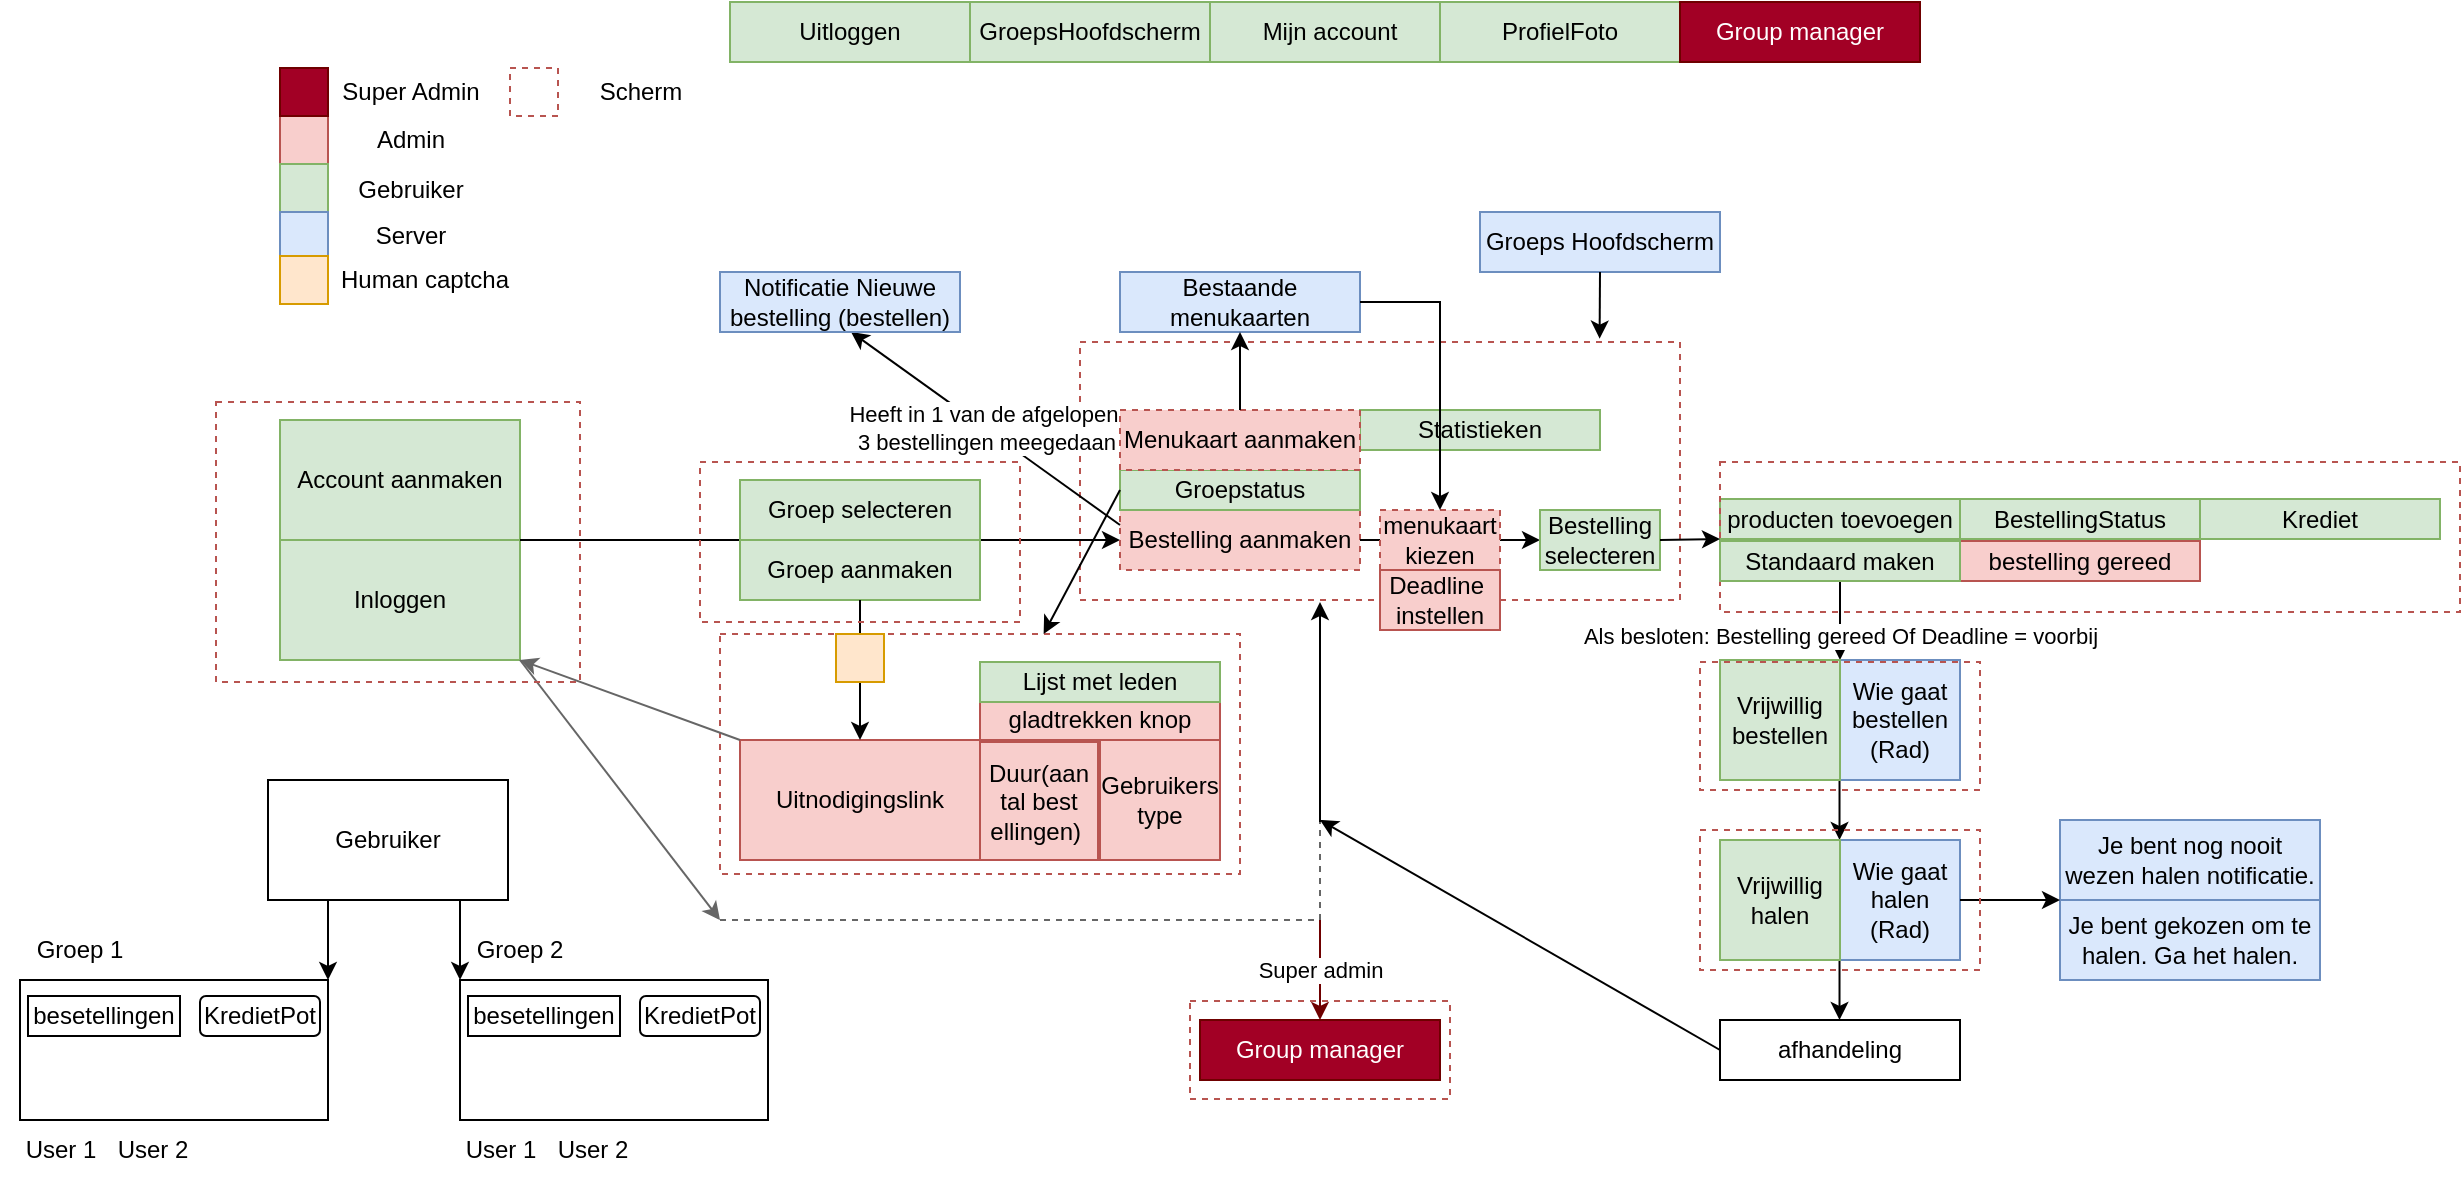 <mxfile version="20.2.3" type="device"><diagram id="kc3zk27PT6naIi9kHth2" name="Pagina-1"><mxGraphModel dx="1692" dy="1710" grid="1" gridSize="10" guides="1" tooltips="1" connect="1" arrows="1" fold="1" page="1" pageScale="1" pageWidth="827" pageHeight="1169" math="0" shadow="0"><root><mxCell id="0"/><mxCell id="1" parent="0"/><mxCell id="I2flffv3kCXKf_Up8QMi-3" value="" style="rounded=0;whiteSpace=wrap;html=1;dashed=1;fillColor=none;fillStyle=cross-hatch;strokeColor=#b85450;" parent="1" vertex="1"><mxGeometry x="-450" y="246" width="260" height="120" as="geometry"/></mxCell><mxCell id="I2flffv3kCXKf_Up8QMi-28" value="" style="rounded=0;whiteSpace=wrap;html=1;dashed=1;fillColor=none;fillStyle=cross-hatch;strokeColor=#b85450;" parent="1" vertex="1"><mxGeometry x="-270" y="100" width="300" height="129" as="geometry"/></mxCell><mxCell id="AkEBA-Ry-FAzgnAD9r9O-8" value="Account aanmaken" style="rounded=0;whiteSpace=wrap;html=1;fillColor=#d5e8d4;strokeColor=#82b366;" parent="1" vertex="1"><mxGeometry x="-670" y="139" width="120" height="60" as="geometry"/></mxCell><mxCell id="AkEBA-Ry-FAzgnAD9r9O-9" value="Inloggen" style="rounded=0;whiteSpace=wrap;html=1;fillColor=#d5e8d4;strokeColor=#82b366;" parent="1" vertex="1"><mxGeometry x="-670" y="199" width="120" height="60" as="geometry"/></mxCell><mxCell id="AkEBA-Ry-FAzgnAD9r9O-10" value="" style="endArrow=none;html=1;rounded=0;exitX=1;exitY=0;exitDx=0;exitDy=0;" parent="1" source="AkEBA-Ry-FAzgnAD9r9O-9" edge="1"><mxGeometry width="50" height="50" relative="1" as="geometry"><mxPoint x="-400" y="369" as="sourcePoint"/><mxPoint x="-440" y="199" as="targetPoint"/></mxGeometry></mxCell><mxCell id="AkEBA-Ry-FAzgnAD9r9O-11" value="Groep selecteren" style="rounded=0;whiteSpace=wrap;html=1;fillColor=#d5e8d4;strokeColor=#82b366;" parent="1" vertex="1"><mxGeometry x="-440" y="169" width="120" height="30" as="geometry"/></mxCell><mxCell id="AkEBA-Ry-FAzgnAD9r9O-12" value="Uitnodigingslink" style="rounded=0;whiteSpace=wrap;html=1;fillColor=#f8cecc;strokeColor=#b85450;" parent="1" vertex="1"><mxGeometry x="-440" y="299" width="120" height="60" as="geometry"/></mxCell><mxCell id="AkEBA-Ry-FAzgnAD9r9O-13" value="Duur(aan&lt;br&gt;tal best&lt;br&gt;ellingen)&amp;nbsp;" style="whiteSpace=wrap;html=1;aspect=fixed;fillColor=#f8cecc;strokeColor=#b85450;" parent="1" vertex="1"><mxGeometry x="-320" y="300" width="59" height="59" as="geometry"/></mxCell><mxCell id="AkEBA-Ry-FAzgnAD9r9O-14" value="" style="endArrow=classic;html=1;rounded=0;exitX=0;exitY=0;exitDx=0;exitDy=0;entryX=1;entryY=1;entryDx=0;entryDy=0;fillColor=#f5f5f5;strokeColor=#666666;gradientColor=#b3b3b3;" parent="1" source="AkEBA-Ry-FAzgnAD9r9O-12" target="AkEBA-Ry-FAzgnAD9r9O-9" edge="1"><mxGeometry width="50" height="50" relative="1" as="geometry"><mxPoint x="-400" y="369" as="sourcePoint"/><mxPoint x="-560" y="249" as="targetPoint"/></mxGeometry></mxCell><mxCell id="AkEBA-Ry-FAzgnAD9r9O-15" value="" style="endArrow=classic;html=1;rounded=0;exitX=1;exitY=1;exitDx=0;exitDy=0;" parent="1" source="AkEBA-Ry-FAzgnAD9r9O-11" edge="1"><mxGeometry width="50" height="50" relative="1" as="geometry"><mxPoint x="-400" y="369" as="sourcePoint"/><mxPoint x="-250" y="199" as="targetPoint"/></mxGeometry></mxCell><mxCell id="AkEBA-Ry-FAzgnAD9r9O-16" value="Bestelling aanmaken" style="rounded=0;whiteSpace=wrap;html=1;fillColor=#f8cecc;strokeColor=#b85450;dashed=1;" parent="1" vertex="1"><mxGeometry x="-250" y="184" width="120" height="30" as="geometry"/></mxCell><mxCell id="AkEBA-Ry-FAzgnAD9r9O-17" value="producten toevoegen" style="rounded=0;whiteSpace=wrap;html=1;fillColor=#d5e8d4;strokeColor=#82b366;" parent="1" vertex="1"><mxGeometry x="50" y="178.5" width="120" height="20" as="geometry"/></mxCell><mxCell id="AkEBA-Ry-FAzgnAD9r9O-18" value="" style="endArrow=classic;html=1;rounded=0;exitX=1;exitY=0.5;exitDx=0;exitDy=0;entryX=0;entryY=0.5;entryDx=0;entryDy=0;" parent="1" target="AkEBA-Ry-FAzgnAD9r9O-29" edge="1"><mxGeometry width="50" height="50" relative="1" as="geometry"><mxPoint x="-130" y="199" as="sourcePoint"/><mxPoint x="-60" y="199" as="targetPoint"/></mxGeometry></mxCell><mxCell id="AkEBA-Ry-FAzgnAD9r9O-19" value="Statistieken" style="rounded=0;whiteSpace=wrap;html=1;fillColor=#d5e8d4;strokeColor=#82b366;" parent="1" vertex="1"><mxGeometry x="-130" y="134" width="120" height="20" as="geometry"/></mxCell><mxCell id="AkEBA-Ry-FAzgnAD9r9O-21" value="Als besloten: Bestelling gereed Of Deadline = voorbij" style="endArrow=classic;html=1;rounded=0;exitX=0.5;exitY=1;exitDx=0;exitDy=0;" parent="1" source="AkEBA-Ry-FAzgnAD9r9O-88" edge="1"><mxGeometry x="0.4" width="50" height="50" relative="1" as="geometry"><mxPoint x="110" y="230" as="sourcePoint"/><mxPoint x="110" y="259" as="targetPoint"/><mxPoint as="offset"/></mxGeometry></mxCell><mxCell id="AkEBA-Ry-FAzgnAD9r9O-22" value="Wie gaat bestellen (Rad)" style="rounded=0;whiteSpace=wrap;html=1;fillColor=#dae8fc;strokeColor=#6c8ebf;" parent="1" vertex="1"><mxGeometry x="110" y="259" width="60" height="60" as="geometry"/></mxCell><mxCell id="AkEBA-Ry-FAzgnAD9r9O-23" value="Wie gaat halen&lt;br&gt;(Rad)" style="rounded=0;whiteSpace=wrap;html=1;fillColor=#dae8fc;strokeColor=#6c8ebf;" parent="1" vertex="1"><mxGeometry x="110" y="349" width="60" height="60" as="geometry"/></mxCell><mxCell id="AkEBA-Ry-FAzgnAD9r9O-24" value="" style="endArrow=classic;html=1;rounded=0;exitX=0.5;exitY=1;exitDx=0;exitDy=0;" parent="1" edge="1"><mxGeometry width="50" height="50" relative="1" as="geometry"><mxPoint x="109.76" y="319" as="sourcePoint"/><mxPoint x="109.76" y="349.0" as="targetPoint"/></mxGeometry></mxCell><mxCell id="AkEBA-Ry-FAzgnAD9r9O-26" value="afhandeling" style="rounded=0;whiteSpace=wrap;html=1;" parent="1" vertex="1"><mxGeometry x="50" y="439" width="120" height="30" as="geometry"/></mxCell><mxCell id="AkEBA-Ry-FAzgnAD9r9O-27" value="Gebruikers&lt;br&gt;type" style="whiteSpace=wrap;html=1;aspect=fixed;fillColor=#f8cecc;strokeColor=#b85450;" parent="1" vertex="1"><mxGeometry x="-260" y="299" width="60" height="60" as="geometry"/></mxCell><mxCell id="AkEBA-Ry-FAzgnAD9r9O-28" value="Groep aanmaken" style="rounded=0;whiteSpace=wrap;html=1;fillColor=#d5e8d4;strokeColor=#82b366;" parent="1" vertex="1"><mxGeometry x="-440" y="199" width="120" height="30" as="geometry"/></mxCell><mxCell id="AkEBA-Ry-FAzgnAD9r9O-29" value="Bestelling selecteren" style="rounded=0;whiteSpace=wrap;html=1;fillColor=#d5e8d4;strokeColor=#82b366;" parent="1" vertex="1"><mxGeometry x="-40" y="184" width="60" height="30" as="geometry"/></mxCell><mxCell id="AkEBA-Ry-FAzgnAD9r9O-30" value="" style="endArrow=classic;html=1;rounded=0;fillColor=#f5f5f5;strokeColor=#666666;gradientColor=#b3b3b3;" parent="1" edge="1"><mxGeometry width="50" height="50" relative="1" as="geometry"><mxPoint x="-550" y="259" as="sourcePoint"/><mxPoint x="-450" y="389.0" as="targetPoint"/></mxGeometry></mxCell><mxCell id="AkEBA-Ry-FAzgnAD9r9O-31" value="" style="endArrow=classic;html=1;rounded=0;strokeColor=#000000;exitX=1;exitY=0.5;exitDx=0;exitDy=0;startArrow=none;" parent="1" source="AkEBA-Ry-FAzgnAD9r9O-88" edge="1"><mxGeometry width="50" height="50" relative="1" as="geometry"><mxPoint x="-60" y="298.5" as="sourcePoint"/><mxPoint x="60" y="209.5" as="targetPoint"/></mxGeometry></mxCell><mxCell id="AkEBA-Ry-FAzgnAD9r9O-34" value="" style="endArrow=none;dashed=1;html=1;rounded=0;strokeColor=#666666;fillColor=#f5f5f5;gradientColor=#b3b3b3;" parent="1" edge="1"><mxGeometry width="50" height="50" relative="1" as="geometry"><mxPoint x="-450" y="389.0" as="sourcePoint"/><mxPoint x="-150" y="389.0" as="targetPoint"/></mxGeometry></mxCell><mxCell id="AkEBA-Ry-FAzgnAD9r9O-37" value="" style="endArrow=none;dashed=1;html=1;rounded=0;fontFamily=Helvetica;strokeColor=#666666;fillColor=#f5f5f5;gradientColor=#b3b3b3;" parent="1" edge="1"><mxGeometry width="50" height="50" relative="1" as="geometry"><mxPoint x="-150" y="389.0" as="sourcePoint"/><mxPoint x="-150" y="339.0" as="targetPoint"/></mxGeometry></mxCell><mxCell id="AkEBA-Ry-FAzgnAD9r9O-38" value="" style="endArrow=classic;html=1;rounded=0;fontFamily=Helvetica;strokeColor=#000000;exitX=0.5;exitY=1;exitDx=0;exitDy=0;fillColor=#f5f5f5;gradientColor=#b3b3b3;" parent="1" source="AkEBA-Ry-FAzgnAD9r9O-28" target="AkEBA-Ry-FAzgnAD9r9O-12" edge="1"><mxGeometry width="50" height="50" relative="1" as="geometry"><mxPoint x="-330" y="289" as="sourcePoint"/><mxPoint x="-280" y="239" as="targetPoint"/></mxGeometry></mxCell><mxCell id="AkEBA-Ry-FAzgnAD9r9O-39" value="" style="endArrow=classic;html=1;rounded=0;exitX=0;exitY=0.5;exitDx=0;exitDy=0;fillColor=#d5e8d4;strokeColor=#000000;" parent="1" source="AkEBA-Ry-FAzgnAD9r9O-26" edge="1"><mxGeometry width="50" height="50" relative="1" as="geometry"><mxPoint x="50" y="469" as="sourcePoint"/><mxPoint x="-150" y="339.0" as="targetPoint"/></mxGeometry></mxCell><mxCell id="AkEBA-Ry-FAzgnAD9r9O-40" value="Gebruiker" style="rounded=0;whiteSpace=wrap;html=1;" parent="1" vertex="1"><mxGeometry x="-676" y="319" width="120" height="60" as="geometry"/></mxCell><mxCell id="AkEBA-Ry-FAzgnAD9r9O-41" value="" style="rounded=0;whiteSpace=wrap;html=1;" parent="1" vertex="1"><mxGeometry x="-800" y="419" width="154" height="70" as="geometry"/></mxCell><mxCell id="AkEBA-Ry-FAzgnAD9r9O-42" value="" style="shape=image;verticalLabelPosition=bottom;labelBackgroundColor=default;verticalAlign=top;aspect=fixed;imageAspect=0;image=https://upload.wikimedia.org/wikipedia/commons/9/99/Sample_User_Icon.png;" parent="1" vertex="1"><mxGeometry x="-796" y="457" width="32" height="32" as="geometry"/></mxCell><mxCell id="AkEBA-Ry-FAzgnAD9r9O-43" value="" style="shape=image;verticalLabelPosition=bottom;labelBackgroundColor=default;verticalAlign=top;aspect=fixed;imageAspect=0;image=https://upload.wikimedia.org/wikipedia/commons/9/99/Sample_User_Icon.png;" parent="1" vertex="1"><mxGeometry x="-750" y="457" width="32" height="32" as="geometry"/></mxCell><mxCell id="AkEBA-Ry-FAzgnAD9r9O-44" value="User 1" style="text;html=1;align=center;verticalAlign=middle;resizable=0;points=[];autosize=1;strokeColor=none;fillColor=none;" parent="1" vertex="1"><mxGeometry x="-810" y="489" width="60" height="30" as="geometry"/></mxCell><mxCell id="AkEBA-Ry-FAzgnAD9r9O-45" value="User 2" style="text;html=1;align=center;verticalAlign=middle;resizable=0;points=[];autosize=1;strokeColor=none;fillColor=none;" parent="1" vertex="1"><mxGeometry x="-764" y="489" width="60" height="30" as="geometry"/></mxCell><mxCell id="AkEBA-Ry-FAzgnAD9r9O-46" value="Groep 1" style="text;html=1;strokeColor=none;fillColor=none;align=center;verticalAlign=middle;whiteSpace=wrap;rounded=0;" parent="1" vertex="1"><mxGeometry x="-800" y="389" width="60" height="30" as="geometry"/></mxCell><mxCell id="AkEBA-Ry-FAzgnAD9r9O-47" value="" style="endArrow=classic;html=1;rounded=0;exitX=0;exitY=1;exitDx=0;exitDy=0;entryX=0.75;entryY=0;entryDx=0;entryDy=0;" parent="1" edge="1"><mxGeometry width="50" height="50" relative="1" as="geometry"><mxPoint x="-580" y="379.0" as="sourcePoint"/><mxPoint x="-580" y="419.0" as="targetPoint"/></mxGeometry></mxCell><mxCell id="AkEBA-Ry-FAzgnAD9r9O-48" value="" style="endArrow=classic;html=1;rounded=0;exitX=0;exitY=1;exitDx=0;exitDy=0;entryX=0.75;entryY=0;entryDx=0;entryDy=0;" parent="1" edge="1"><mxGeometry width="50" height="50" relative="1" as="geometry"><mxPoint x="-646" y="379.0" as="sourcePoint"/><mxPoint x="-646" y="419.0" as="targetPoint"/></mxGeometry></mxCell><mxCell id="AkEBA-Ry-FAzgnAD9r9O-49" value="besetellingen" style="rounded=0;whiteSpace=wrap;html=1;" parent="1" vertex="1"><mxGeometry x="-796" y="427" width="76" height="20" as="geometry"/></mxCell><mxCell id="AkEBA-Ry-FAzgnAD9r9O-50" value="KredietPot" style="rounded=1;whiteSpace=wrap;html=1;" parent="1" vertex="1"><mxGeometry x="-710" y="427" width="60" height="20" as="geometry"/></mxCell><mxCell id="AkEBA-Ry-FAzgnAD9r9O-51" value="" style="shape=image;verticalLabelPosition=bottom;labelBackgroundColor=default;verticalAlign=top;aspect=fixed;imageAspect=0;image=https://upload.wikimedia.org/wikipedia/commons/9/99/Sample_User_Icon.png;" parent="1" vertex="1"><mxGeometry x="-702" y="457" width="32" height="32" as="geometry"/></mxCell><mxCell id="AkEBA-Ry-FAzgnAD9r9O-52" value="" style="rounded=0;whiteSpace=wrap;html=1;" parent="1" vertex="1"><mxGeometry x="-580" y="419" width="154" height="70" as="geometry"/></mxCell><mxCell id="AkEBA-Ry-FAzgnAD9r9O-53" value="" style="shape=image;verticalLabelPosition=bottom;labelBackgroundColor=default;verticalAlign=top;aspect=fixed;imageAspect=0;image=https://upload.wikimedia.org/wikipedia/commons/9/99/Sample_User_Icon.png;" parent="1" vertex="1"><mxGeometry x="-576" y="457" width="32" height="32" as="geometry"/></mxCell><mxCell id="AkEBA-Ry-FAzgnAD9r9O-54" value="" style="shape=image;verticalLabelPosition=bottom;labelBackgroundColor=default;verticalAlign=top;aspect=fixed;imageAspect=0;image=https://upload.wikimedia.org/wikipedia/commons/9/99/Sample_User_Icon.png;" parent="1" vertex="1"><mxGeometry x="-530" y="457" width="32" height="32" as="geometry"/></mxCell><mxCell id="AkEBA-Ry-FAzgnAD9r9O-55" value="User 1" style="text;html=1;align=center;verticalAlign=middle;resizable=0;points=[];autosize=1;strokeColor=none;fillColor=none;" parent="1" vertex="1"><mxGeometry x="-590" y="489" width="60" height="30" as="geometry"/></mxCell><mxCell id="AkEBA-Ry-FAzgnAD9r9O-56" value="User 2" style="text;html=1;align=center;verticalAlign=middle;resizable=0;points=[];autosize=1;strokeColor=none;fillColor=none;" parent="1" vertex="1"><mxGeometry x="-544" y="489" width="60" height="30" as="geometry"/></mxCell><mxCell id="AkEBA-Ry-FAzgnAD9r9O-57" value="Groep 2" style="text;html=1;strokeColor=none;fillColor=none;align=center;verticalAlign=middle;whiteSpace=wrap;rounded=0;" parent="1" vertex="1"><mxGeometry x="-580" y="389" width="60" height="30" as="geometry"/></mxCell><mxCell id="AkEBA-Ry-FAzgnAD9r9O-58" value="besetellingen" style="rounded=0;whiteSpace=wrap;html=1;" parent="1" vertex="1"><mxGeometry x="-576" y="427" width="76" height="20" as="geometry"/></mxCell><mxCell id="AkEBA-Ry-FAzgnAD9r9O-59" value="KredietPot" style="rounded=1;whiteSpace=wrap;html=1;" parent="1" vertex="1"><mxGeometry x="-490" y="427" width="60" height="20" as="geometry"/></mxCell><mxCell id="AkEBA-Ry-FAzgnAD9r9O-60" value="" style="shape=image;verticalLabelPosition=bottom;labelBackgroundColor=default;verticalAlign=top;aspect=fixed;imageAspect=0;image=https://upload.wikimedia.org/wikipedia/commons/9/99/Sample_User_Icon.png;" parent="1" vertex="1"><mxGeometry x="-482" y="457" width="32" height="32" as="geometry"/></mxCell><mxCell id="AkEBA-Ry-FAzgnAD9r9O-64" value="" style="endArrow=classic;html=1;rounded=0;exitX=0.5;exitY=1;exitDx=0;exitDy=0;" parent="1" edge="1"><mxGeometry width="50" height="50" relative="1" as="geometry"><mxPoint x="109.76" y="409.0" as="sourcePoint"/><mxPoint x="109.76" y="439.0" as="targetPoint"/></mxGeometry></mxCell><mxCell id="AkEBA-Ry-FAzgnAD9r9O-65" value="Vrijwillig halen" style="rounded=0;whiteSpace=wrap;html=1;fillColor=#d5e8d4;strokeColor=#82b366;" parent="1" vertex="1"><mxGeometry x="50" y="349" width="60" height="60" as="geometry"/></mxCell><mxCell id="AkEBA-Ry-FAzgnAD9r9O-66" value="Groepstatus" style="rounded=0;whiteSpace=wrap;html=1;fillColor=#d5e8d4;strokeColor=#82b366;" parent="1" vertex="1"><mxGeometry x="-250" y="164" width="120" height="20" as="geometry"/></mxCell><mxCell id="AkEBA-Ry-FAzgnAD9r9O-67" value="Group manager" style="rounded=0;whiteSpace=wrap;html=1;fillColor=#a20025;fontColor=#ffffff;strokeColor=#6F0000;" parent="1" vertex="1"><mxGeometry x="-210" y="439" width="120" height="30" as="geometry"/></mxCell><mxCell id="AkEBA-Ry-FAzgnAD9r9O-68" value="Super admin" style="endArrow=classic;html=1;rounded=0;strokeColor=#6F0000;fontFamily=Helvetica;fillColor=#a20025;" parent="1" target="AkEBA-Ry-FAzgnAD9r9O-67" edge="1"><mxGeometry width="50" height="50" relative="1" as="geometry"><mxPoint x="-150" y="389.0" as="sourcePoint"/><mxPoint x="-240.0" y="224" as="targetPoint"/></mxGeometry></mxCell><mxCell id="AkEBA-Ry-FAzgnAD9r9O-69" value="Heeft in 1 van de afgelopen&amp;nbsp;&lt;br&gt;3 bestellingen meegedaan" style="endArrow=classic;html=1;rounded=0;exitX=0;exitY=0.25;exitDx=0;exitDy=0;entryX=0.546;entryY=1;entryDx=0;entryDy=0;entryPerimeter=0;" parent="1" source="AkEBA-Ry-FAzgnAD9r9O-16" target="AkEBA-Ry-FAzgnAD9r9O-70" edge="1"><mxGeometry width="50" height="50" relative="1" as="geometry"><mxPoint x="-130" y="379" as="sourcePoint"/><mxPoint x="-325" y="144.0" as="targetPoint"/></mxGeometry></mxCell><mxCell id="AkEBA-Ry-FAzgnAD9r9O-70" value="Notificatie Nieuwe bestelling (bestellen)" style="rounded=0;whiteSpace=wrap;html=1;fillColor=#dae8fc;strokeColor=#6c8ebf;" parent="1" vertex="1"><mxGeometry x="-450" y="65" width="120" height="30" as="geometry"/></mxCell><mxCell id="AkEBA-Ry-FAzgnAD9r9O-71" value="gladtrekken knop" style="rounded=0;whiteSpace=wrap;html=1;fillColor=#f8cecc;strokeColor=#b85450;" parent="1" vertex="1"><mxGeometry x="-320" y="279" width="120" height="20" as="geometry"/></mxCell><mxCell id="AkEBA-Ry-FAzgnAD9r9O-72" value="Bestaande menukaarten" style="rounded=0;whiteSpace=wrap;html=1;fillColor=#dae8fc;strokeColor=#6c8ebf;" parent="1" vertex="1"><mxGeometry x="-250" y="65" width="120" height="30" as="geometry"/></mxCell><mxCell id="AkEBA-Ry-FAzgnAD9r9O-74" value="" style="whiteSpace=wrap;html=1;aspect=fixed;fillColor=#f8cecc;strokeColor=#b85450;" parent="1" vertex="1"><mxGeometry x="-670" y="-13" width="24" height="24" as="geometry"/></mxCell><mxCell id="AkEBA-Ry-FAzgnAD9r9O-75" value="" style="whiteSpace=wrap;html=1;aspect=fixed;fillColor=#d5e8d4;strokeColor=#82b366;" parent="1" vertex="1"><mxGeometry x="-670" y="11" width="24" height="24" as="geometry"/></mxCell><mxCell id="AkEBA-Ry-FAzgnAD9r9O-76" value="" style="whiteSpace=wrap;html=1;aspect=fixed;fillColor=#dae8fc;strokeColor=#6c8ebf;" parent="1" vertex="1"><mxGeometry x="-670" y="35" width="24" height="24" as="geometry"/></mxCell><mxCell id="AkEBA-Ry-FAzgnAD9r9O-77" value="" style="whiteSpace=wrap;html=1;aspect=fixed;fillColor=#a20025;strokeColor=#6F0000;fontColor=#ffffff;" parent="1" vertex="1"><mxGeometry x="-670" y="-37" width="24" height="24" as="geometry"/></mxCell><mxCell id="AkEBA-Ry-FAzgnAD9r9O-78" value="Super Admin" style="text;html=1;align=center;verticalAlign=middle;resizable=0;points=[];autosize=1;strokeColor=none;fillColor=none;" parent="1" vertex="1"><mxGeometry x="-650" y="-40" width="90" height="30" as="geometry"/></mxCell><mxCell id="AkEBA-Ry-FAzgnAD9r9O-79" value="Admin" style="text;html=1;align=center;verticalAlign=middle;resizable=0;points=[];autosize=1;strokeColor=none;fillColor=none;" parent="1" vertex="1"><mxGeometry x="-635" y="-16" width="60" height="30" as="geometry"/></mxCell><mxCell id="AkEBA-Ry-FAzgnAD9r9O-80" value="Gebruiker" style="text;html=1;align=center;verticalAlign=middle;resizable=0;points=[];autosize=1;strokeColor=none;fillColor=none;" parent="1" vertex="1"><mxGeometry x="-645" y="9" width="80" height="30" as="geometry"/></mxCell><mxCell id="AkEBA-Ry-FAzgnAD9r9O-81" value="Server" style="text;html=1;align=center;verticalAlign=middle;resizable=0;points=[];autosize=1;strokeColor=none;fillColor=none;" parent="1" vertex="1"><mxGeometry x="-635" y="32" width="60" height="30" as="geometry"/></mxCell><mxCell id="AkEBA-Ry-FAzgnAD9r9O-82" value="Menukaart aanmaken" style="rounded=0;whiteSpace=wrap;html=1;fillColor=#f8cecc;strokeColor=#b85450;dashed=1;" parent="1" vertex="1"><mxGeometry x="-250" y="134" width="120" height="30" as="geometry"/></mxCell><mxCell id="AkEBA-Ry-FAzgnAD9r9O-83" value="" style="endArrow=classic;html=1;rounded=0;entryX=0.5;entryY=1;entryDx=0;entryDy=0;exitX=0.5;exitY=0;exitDx=0;exitDy=0;" parent="1" source="AkEBA-Ry-FAzgnAD9r9O-82" target="AkEBA-Ry-FAzgnAD9r9O-72" edge="1"><mxGeometry width="50" height="50" relative="1" as="geometry"><mxPoint x="-190" y="110" as="sourcePoint"/><mxPoint x="-160" y="20" as="targetPoint"/></mxGeometry></mxCell><mxCell id="AkEBA-Ry-FAzgnAD9r9O-84" value="Je bent nog nooit wezen halen notificatie." style="rounded=0;whiteSpace=wrap;html=1;fillColor=#dae8fc;strokeColor=#6c8ebf;" parent="1" vertex="1"><mxGeometry x="220" y="339" width="130" height="40" as="geometry"/></mxCell><mxCell id="AkEBA-Ry-FAzgnAD9r9O-85" value="Je bent gekozen om te halen. Ga het halen." style="rounded=0;whiteSpace=wrap;html=1;fillColor=#dae8fc;strokeColor=#6c8ebf;" parent="1" vertex="1"><mxGeometry x="220" y="379" width="130" height="40" as="geometry"/></mxCell><mxCell id="AkEBA-Ry-FAzgnAD9r9O-86" value="" style="endArrow=classic;html=1;rounded=0;exitX=1;exitY=0.5;exitDx=0;exitDy=0;entryX=0;entryY=1;entryDx=0;entryDy=0;" parent="1" source="AkEBA-Ry-FAzgnAD9r9O-23" target="AkEBA-Ry-FAzgnAD9r9O-84" edge="1"><mxGeometry width="50" height="50" relative="1" as="geometry"><mxPoint x="-140" y="350" as="sourcePoint"/><mxPoint x="-90" y="300" as="targetPoint"/></mxGeometry></mxCell><mxCell id="AkEBA-Ry-FAzgnAD9r9O-87" value="BestellingStatus" style="rounded=0;whiteSpace=wrap;html=1;fillColor=#d5e8d4;strokeColor=#82b366;" parent="1" vertex="1"><mxGeometry x="170" y="178.5" width="120" height="20" as="geometry"/></mxCell><mxCell id="AkEBA-Ry-FAzgnAD9r9O-89" value="bestelling gereed" style="rounded=0;whiteSpace=wrap;html=1;fillColor=#f8cecc;strokeColor=#b85450;" parent="1" vertex="1"><mxGeometry x="170" y="199.5" width="120" height="20" as="geometry"/></mxCell><mxCell id="AkEBA-Ry-FAzgnAD9r9O-93" value="menukaart kiezen" style="rounded=0;whiteSpace=wrap;html=1;fillColor=#f8cecc;strokeColor=#b85450;dashed=1;" parent="1" vertex="1"><mxGeometry x="-120" y="184" width="60" height="30" as="geometry"/></mxCell><mxCell id="AkEBA-Ry-FAzgnAD9r9O-94" value="Vrijwillig bestellen" style="rounded=0;whiteSpace=wrap;html=1;fillColor=#d5e8d4;strokeColor=#82b366;" parent="1" vertex="1"><mxGeometry x="50" y="259" width="60" height="60" as="geometry"/></mxCell><mxCell id="I2flffv3kCXKf_Up8QMi-1" value="" style="rounded=0;whiteSpace=wrap;html=1;dashed=1;fillColor=none;fillStyle=cross-hatch;strokeColor=#b85450;" parent="1" vertex="1"><mxGeometry x="-702" y="130" width="182" height="140" as="geometry"/></mxCell><mxCell id="I2flffv3kCXKf_Up8QMi-2" value="" style="rounded=0;whiteSpace=wrap;html=1;dashed=1;fillColor=none;fillStyle=cross-hatch;strokeColor=#b85450;" parent="1" vertex="1"><mxGeometry x="-460" y="160" width="160" height="80" as="geometry"/></mxCell><mxCell id="I2flffv3kCXKf_Up8QMi-8" value="" style="rounded=0;whiteSpace=wrap;html=1;dashed=1;fillColor=none;fillStyle=cross-hatch;strokeColor=#b85450;" parent="1" vertex="1"><mxGeometry x="50" y="160" width="370" height="75" as="geometry"/></mxCell><mxCell id="I2flffv3kCXKf_Up8QMi-9" value="" style="rounded=0;whiteSpace=wrap;html=1;dashed=1;fillColor=none;fillStyle=cross-hatch;strokeColor=#b85450;" parent="1" vertex="1"><mxGeometry x="40" y="260" width="140" height="64" as="geometry"/></mxCell><mxCell id="I2flffv3kCXKf_Up8QMi-10" value="" style="rounded=0;whiteSpace=wrap;html=1;dashed=1;fillColor=none;fillStyle=cross-hatch;strokeColor=#b85450;" parent="1" vertex="1"><mxGeometry x="40" y="344" width="140" height="70" as="geometry"/></mxCell><mxCell id="I2flffv3kCXKf_Up8QMi-14" value="" style="whiteSpace=wrap;html=1;aspect=fixed;fillColor=none;strokeColor=#b85450;dashed=1;" parent="1" vertex="1"><mxGeometry x="-555" y="-37" width="24" height="24" as="geometry"/></mxCell><mxCell id="I2flffv3kCXKf_Up8QMi-15" value="Scherm" style="text;html=1;align=center;verticalAlign=middle;resizable=0;points=[];autosize=1;strokeColor=none;fillColor=none;" parent="1" vertex="1"><mxGeometry x="-520" y="-40" width="60" height="30" as="geometry"/></mxCell><mxCell id="I2flffv3kCXKf_Up8QMi-18" value="" style="rounded=0;whiteSpace=wrap;html=1;dashed=1;fillColor=none;fillStyle=cross-hatch;strokeColor=#b85450;" parent="1" vertex="1"><mxGeometry x="-215" y="429.5" width="130" height="49" as="geometry"/></mxCell><mxCell id="I2flffv3kCXKf_Up8QMi-20" value="Groeps Hoofdscherm" style="rounded=0;whiteSpace=wrap;html=1;fillColor=#dae8fc;strokeColor=#6c8ebf;" parent="1" vertex="1"><mxGeometry x="-70" y="35" width="120" height="30" as="geometry"/></mxCell><mxCell id="I2flffv3kCXKf_Up8QMi-22" value="" style="endArrow=classic;html=1;rounded=0;exitX=0.5;exitY=1;exitDx=0;exitDy=0;entryX=0.866;entryY=-0.013;entryDx=0;entryDy=0;entryPerimeter=0;" parent="1" source="I2flffv3kCXKf_Up8QMi-20" target="I2flffv3kCXKf_Up8QMi-28" edge="1"><mxGeometry width="50" height="50" relative="1" as="geometry"><mxPoint y="140" as="sourcePoint"/><mxPoint x="50" y="100" as="targetPoint"/></mxGeometry></mxCell><mxCell id="AkEBA-Ry-FAzgnAD9r9O-88" value="Standaard maken" style="rounded=0;whiteSpace=wrap;html=1;fillColor=#d5e8d4;strokeColor=#82b366;" parent="1" vertex="1"><mxGeometry x="50" y="199.5" width="120" height="20" as="geometry"/></mxCell><mxCell id="I2flffv3kCXKf_Up8QMi-34" value="" style="endArrow=classic;html=1;rounded=0;exitX=1;exitY=0.5;exitDx=0;exitDy=0;entryX=0;entryY=1;entryDx=0;entryDy=0;" parent="1" source="AkEBA-Ry-FAzgnAD9r9O-29" target="AkEBA-Ry-FAzgnAD9r9O-17" edge="1"><mxGeometry width="50" height="50" relative="1" as="geometry"><mxPoint x="50" y="150" as="sourcePoint"/><mxPoint x="100" y="150" as="targetPoint"/></mxGeometry></mxCell><mxCell id="I2flffv3kCXKf_Up8QMi-36" value="Krediet" style="rounded=0;whiteSpace=wrap;html=1;fillColor=#d5e8d4;strokeColor=#82b366;" parent="1" vertex="1"><mxGeometry x="290" y="178.5" width="120" height="20" as="geometry"/></mxCell><mxCell id="C1_MszAw3lqSN3CJr2Bm-4" value="Uitloggen" style="rounded=0;whiteSpace=wrap;html=1;fillColor=#d5e8d4;strokeColor=#82b366;" parent="1" vertex="1"><mxGeometry x="-445" y="-70" width="120" height="30" as="geometry"/></mxCell><mxCell id="C1_MszAw3lqSN3CJr2Bm-5" value="Mijn account" style="rounded=0;whiteSpace=wrap;html=1;fillColor=#d5e8d4;strokeColor=#82b366;" parent="1" vertex="1"><mxGeometry x="-205" y="-70" width="120" height="30" as="geometry"/></mxCell><mxCell id="C1_MszAw3lqSN3CJr2Bm-6" value="ProfielFoto" style="rounded=0;whiteSpace=wrap;html=1;fillColor=#d5e8d4;strokeColor=#82b366;" parent="1" vertex="1"><mxGeometry x="-90" y="-70" width="120" height="30" as="geometry"/></mxCell><mxCell id="C1_MszAw3lqSN3CJr2Bm-7" value="GroepsHoofdscherm" style="rounded=0;whiteSpace=wrap;html=1;fillColor=#d5e8d4;strokeColor=#82b366;" parent="1" vertex="1"><mxGeometry x="-325" y="-70" width="120" height="30" as="geometry"/></mxCell><mxCell id="C1_MszAw3lqSN3CJr2Bm-9" value="Group manager" style="rounded=0;whiteSpace=wrap;html=1;fillColor=#a20025;fontColor=#ffffff;strokeColor=#6F0000;" parent="1" vertex="1"><mxGeometry x="30" y="-70" width="120" height="30" as="geometry"/></mxCell><mxCell id="C1_MszAw3lqSN3CJr2Bm-10" value="" style="endArrow=classic;html=1;rounded=0;" parent="1" edge="1"><mxGeometry width="50" height="50" relative="1" as="geometry"><mxPoint x="-150" y="340" as="sourcePoint"/><mxPoint x="-150" y="230" as="targetPoint"/></mxGeometry></mxCell><mxCell id="aC9cO2L0jzgLuq2XPH-f-2" value="" style="endArrow=classic;html=1;rounded=0;exitX=1;exitY=0.5;exitDx=0;exitDy=0;" edge="1" parent="1" source="AkEBA-Ry-FAzgnAD9r9O-72" target="AkEBA-Ry-FAzgnAD9r9O-93"><mxGeometry width="50" height="50" relative="1" as="geometry"><mxPoint x="-190" y="250" as="sourcePoint"/><mxPoint x="-140" y="200" as="targetPoint"/><Array as="points"><mxPoint x="-90" y="80"/></Array></mxGeometry></mxCell><mxCell id="aC9cO2L0jzgLuq2XPH-f-5" value="Deadline&amp;nbsp;&lt;br&gt;instellen" style="rounded=0;whiteSpace=wrap;html=1;fillColor=#f8cecc;strokeColor=#b85450;" vertex="1" parent="1"><mxGeometry x="-120" y="214" width="60" height="30" as="geometry"/></mxCell><mxCell id="aC9cO2L0jzgLuq2XPH-f-7" value="" style="whiteSpace=wrap;html=1;aspect=fixed;fillColor=#ffe6cc;strokeColor=#d79b00;" vertex="1" parent="1"><mxGeometry x="-670" y="57" width="24" height="24" as="geometry"/></mxCell><mxCell id="aC9cO2L0jzgLuq2XPH-f-8" value="Human captcha" style="text;html=1;align=center;verticalAlign=middle;resizable=0;points=[];autosize=1;strokeColor=none;fillColor=none;" vertex="1" parent="1"><mxGeometry x="-653" y="54" width="110" height="30" as="geometry"/></mxCell><mxCell id="aC9cO2L0jzgLuq2XPH-f-9" value="" style="whiteSpace=wrap;html=1;aspect=fixed;fillColor=#ffe6cc;strokeColor=#d79b00;" vertex="1" parent="1"><mxGeometry x="-392" y="246" width="24" height="24" as="geometry"/></mxCell><mxCell id="aC9cO2L0jzgLuq2XPH-f-11" value="" style="endArrow=classic;html=1;rounded=0;exitX=0;exitY=0.5;exitDx=0;exitDy=0;" edge="1" parent="1" source="AkEBA-Ry-FAzgnAD9r9O-66" target="I2flffv3kCXKf_Up8QMi-3"><mxGeometry width="50" height="50" relative="1" as="geometry"><mxPoint x="-210" y="210" as="sourcePoint"/><mxPoint x="-160" y="160" as="targetPoint"/></mxGeometry></mxCell><mxCell id="aC9cO2L0jzgLuq2XPH-f-12" value="Lijst met leden" style="rounded=0;whiteSpace=wrap;html=1;fillColor=#d5e8d4;strokeColor=#82b366;" vertex="1" parent="1"><mxGeometry x="-320" y="260" width="120" height="20" as="geometry"/></mxCell></root></mxGraphModel></diagram></mxfile>